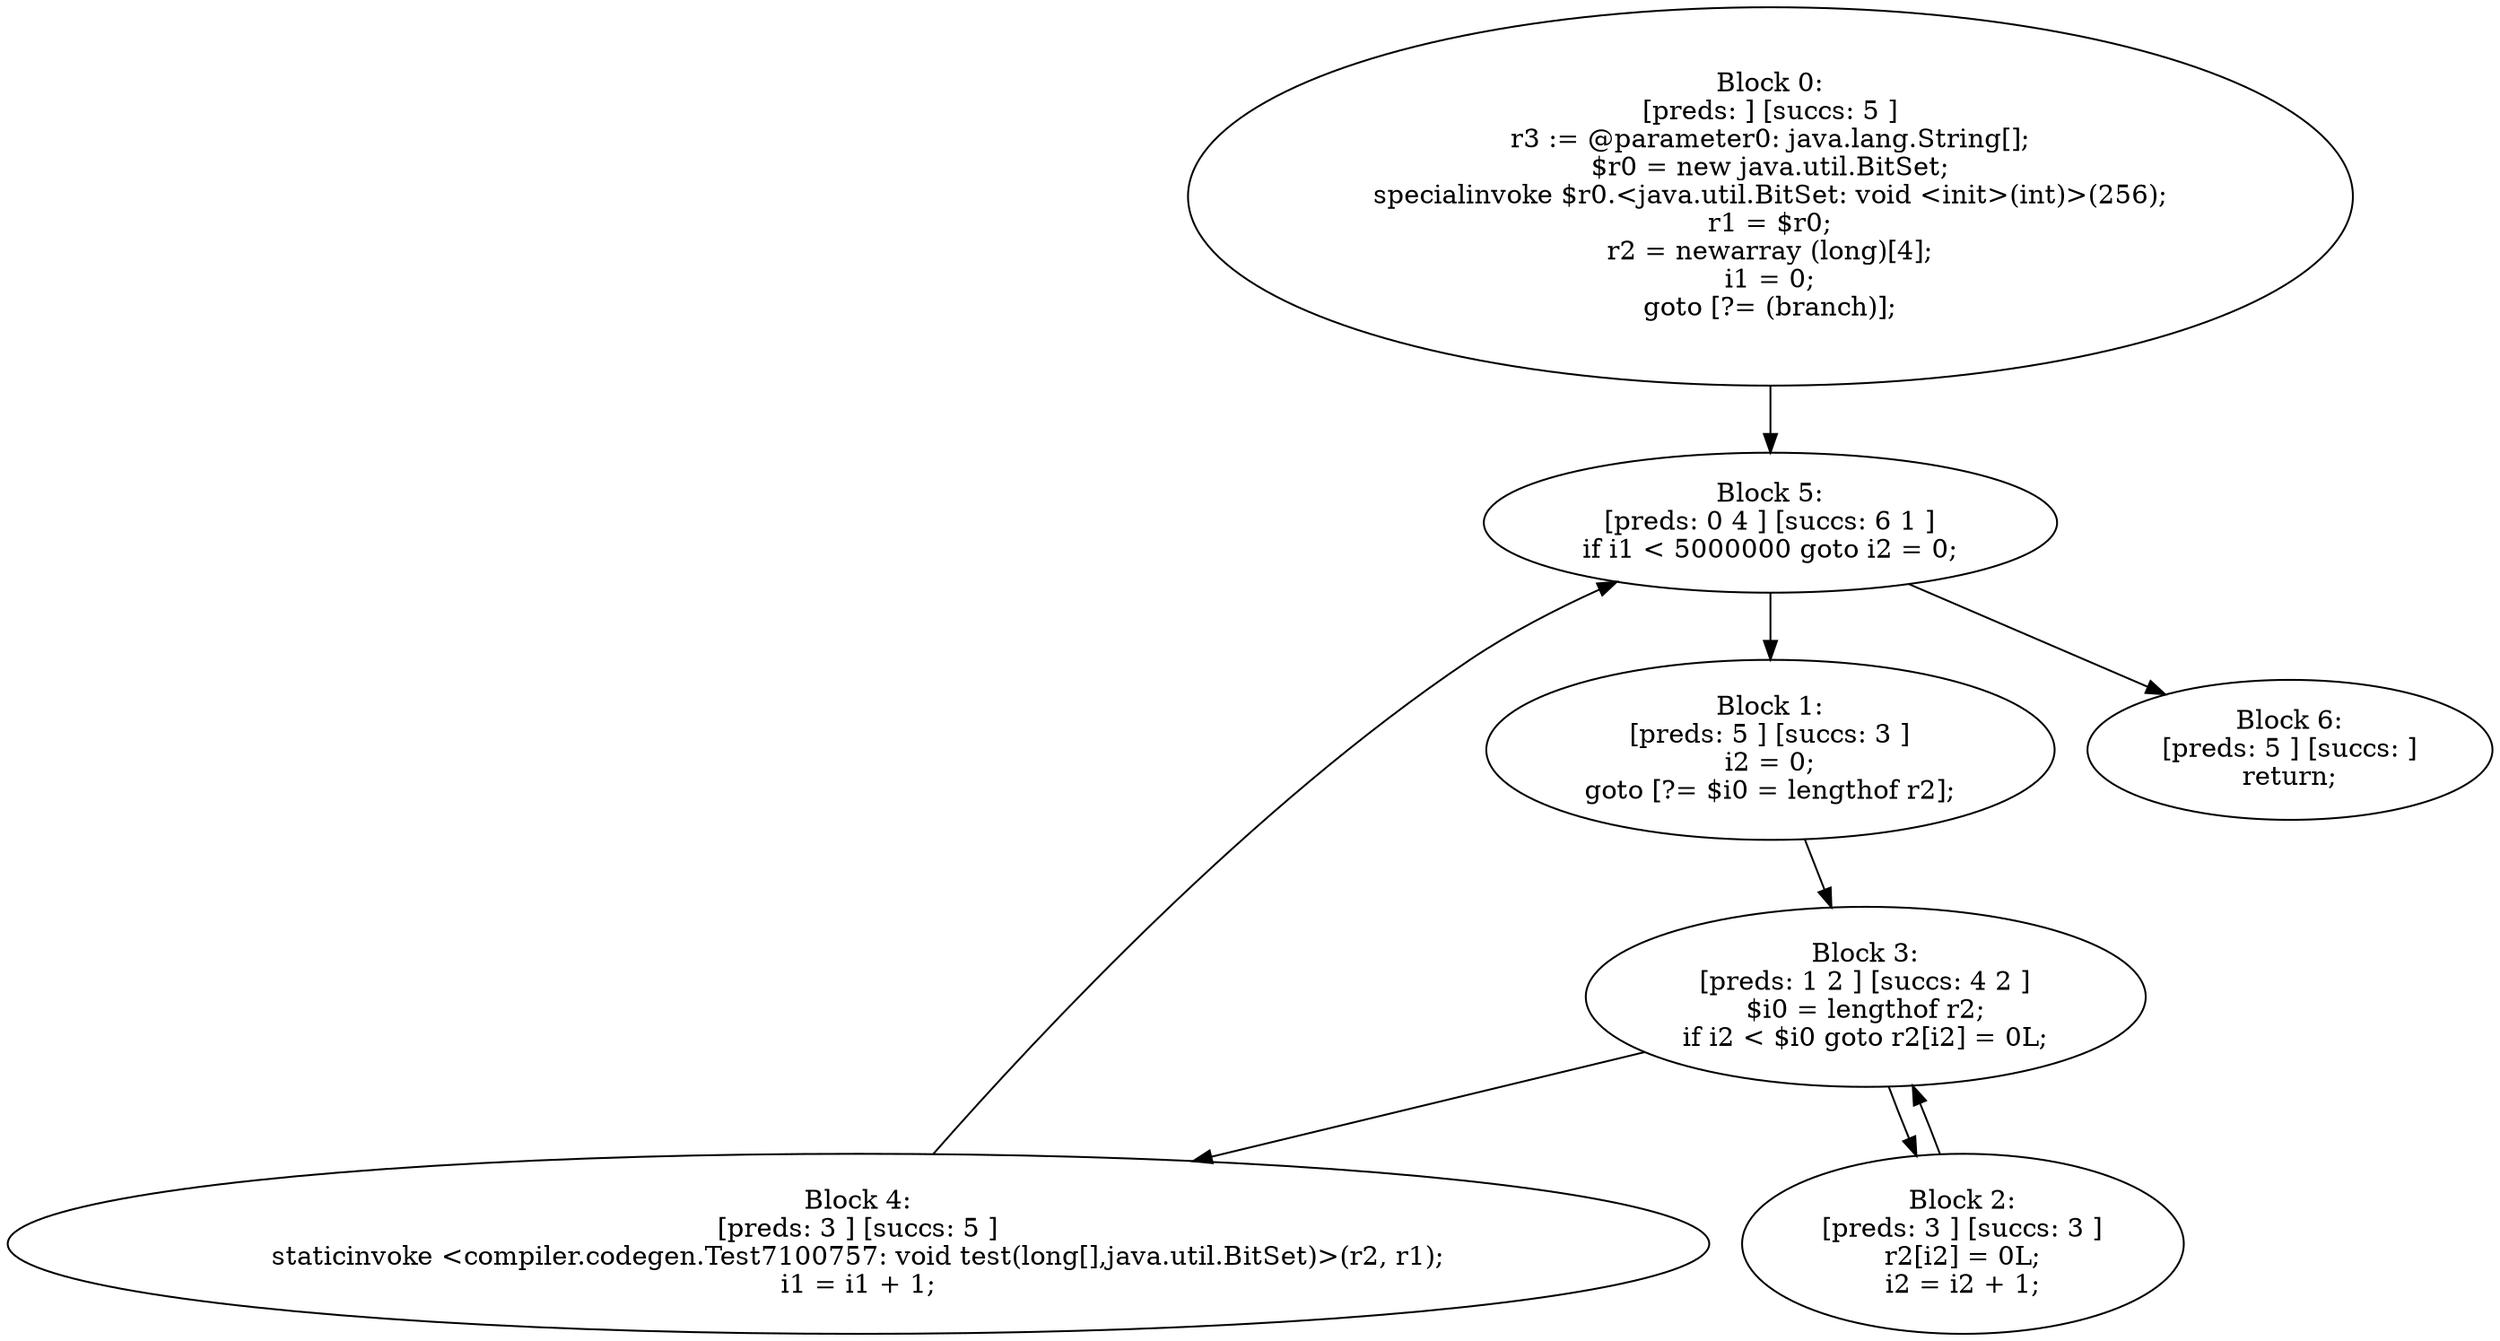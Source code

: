 digraph "unitGraph" {
    "Block 0:
[preds: ] [succs: 5 ]
r3 := @parameter0: java.lang.String[];
$r0 = new java.util.BitSet;
specialinvoke $r0.<java.util.BitSet: void <init>(int)>(256);
r1 = $r0;
r2 = newarray (long)[4];
i1 = 0;
goto [?= (branch)];
"
    "Block 1:
[preds: 5 ] [succs: 3 ]
i2 = 0;
goto [?= $i0 = lengthof r2];
"
    "Block 2:
[preds: 3 ] [succs: 3 ]
r2[i2] = 0L;
i2 = i2 + 1;
"
    "Block 3:
[preds: 1 2 ] [succs: 4 2 ]
$i0 = lengthof r2;
if i2 < $i0 goto r2[i2] = 0L;
"
    "Block 4:
[preds: 3 ] [succs: 5 ]
staticinvoke <compiler.codegen.Test7100757: void test(long[],java.util.BitSet)>(r2, r1);
i1 = i1 + 1;
"
    "Block 5:
[preds: 0 4 ] [succs: 6 1 ]
if i1 < 5000000 goto i2 = 0;
"
    "Block 6:
[preds: 5 ] [succs: ]
return;
"
    "Block 0:
[preds: ] [succs: 5 ]
r3 := @parameter0: java.lang.String[];
$r0 = new java.util.BitSet;
specialinvoke $r0.<java.util.BitSet: void <init>(int)>(256);
r1 = $r0;
r2 = newarray (long)[4];
i1 = 0;
goto [?= (branch)];
"->"Block 5:
[preds: 0 4 ] [succs: 6 1 ]
if i1 < 5000000 goto i2 = 0;
";
    "Block 1:
[preds: 5 ] [succs: 3 ]
i2 = 0;
goto [?= $i0 = lengthof r2];
"->"Block 3:
[preds: 1 2 ] [succs: 4 2 ]
$i0 = lengthof r2;
if i2 < $i0 goto r2[i2] = 0L;
";
    "Block 2:
[preds: 3 ] [succs: 3 ]
r2[i2] = 0L;
i2 = i2 + 1;
"->"Block 3:
[preds: 1 2 ] [succs: 4 2 ]
$i0 = lengthof r2;
if i2 < $i0 goto r2[i2] = 0L;
";
    "Block 3:
[preds: 1 2 ] [succs: 4 2 ]
$i0 = lengthof r2;
if i2 < $i0 goto r2[i2] = 0L;
"->"Block 4:
[preds: 3 ] [succs: 5 ]
staticinvoke <compiler.codegen.Test7100757: void test(long[],java.util.BitSet)>(r2, r1);
i1 = i1 + 1;
";
    "Block 3:
[preds: 1 2 ] [succs: 4 2 ]
$i0 = lengthof r2;
if i2 < $i0 goto r2[i2] = 0L;
"->"Block 2:
[preds: 3 ] [succs: 3 ]
r2[i2] = 0L;
i2 = i2 + 1;
";
    "Block 4:
[preds: 3 ] [succs: 5 ]
staticinvoke <compiler.codegen.Test7100757: void test(long[],java.util.BitSet)>(r2, r1);
i1 = i1 + 1;
"->"Block 5:
[preds: 0 4 ] [succs: 6 1 ]
if i1 < 5000000 goto i2 = 0;
";
    "Block 5:
[preds: 0 4 ] [succs: 6 1 ]
if i1 < 5000000 goto i2 = 0;
"->"Block 6:
[preds: 5 ] [succs: ]
return;
";
    "Block 5:
[preds: 0 4 ] [succs: 6 1 ]
if i1 < 5000000 goto i2 = 0;
"->"Block 1:
[preds: 5 ] [succs: 3 ]
i2 = 0;
goto [?= $i0 = lengthof r2];
";
}
